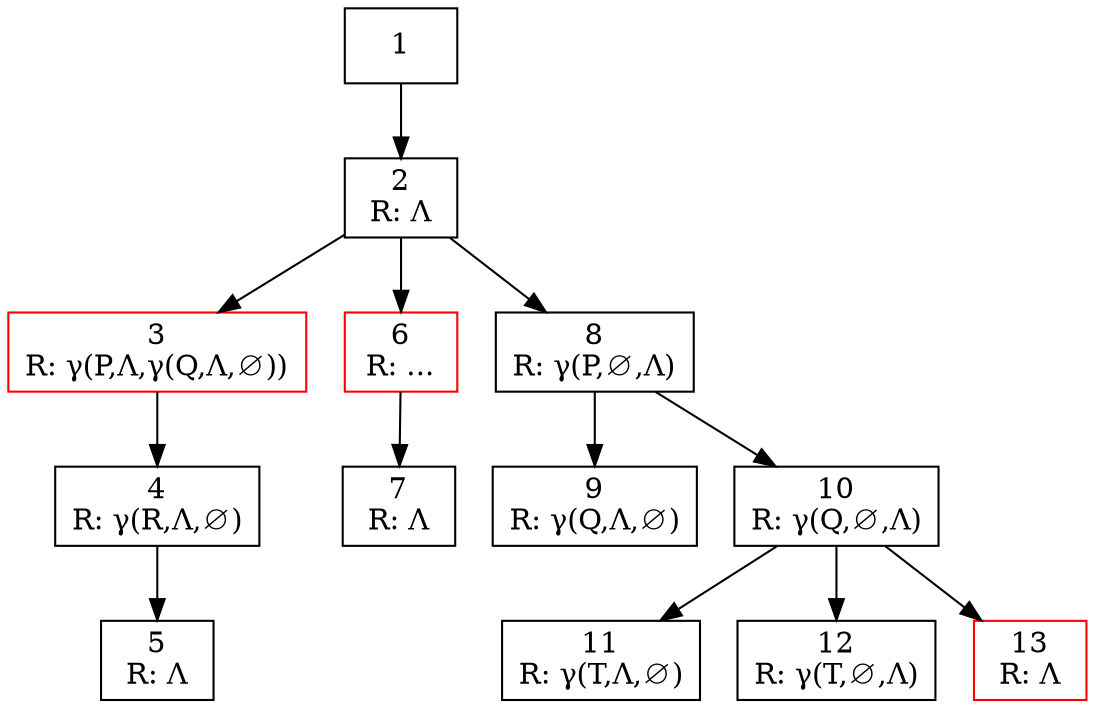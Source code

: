 digraph {
    node[shape=rect]
    1[label="1\n"]
    2[label="2\nR: Λ"]
    3[label="3\nR: γ(P,Λ,γ(Q,Λ,∅))",color="red"]
    4[label="4\nR: γ(R,Λ,∅)"]
    5[label="5\nR: Λ"]
    6[label="6\nR: ...",color="red"]
    7[label="7\nR: Λ"]
    8[label="8\nR: γ(P,∅,Λ)"]
    9[label="9\nR: γ(Q,Λ,∅)"]
    10[label="10\nR: γ(Q,∅,Λ)"]
    11[label="11\nR: γ(T,Λ,∅)"]
    12[label="12\nR: γ(T,∅,Λ)"]
    13[label="13\nR: Λ",color="red"]
    1->2
    2->8
    2->3
    2->6
    3->4->5
    6->7
    8->9
    8->10
    10->11
    10->12
    10->13
}
